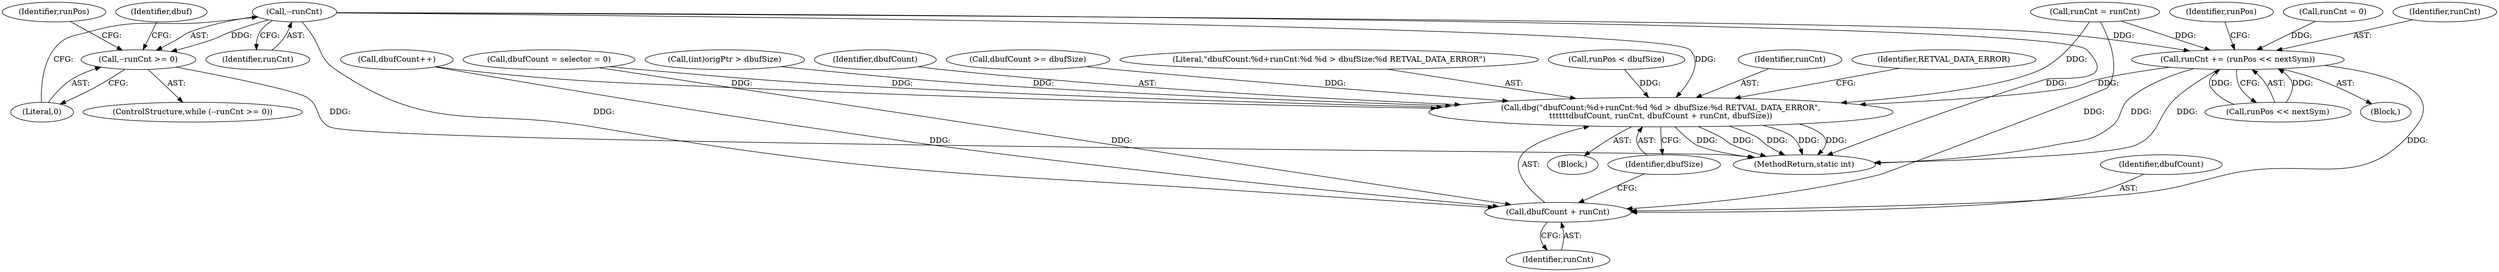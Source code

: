 digraph "1_busybox_0402cb32df015d9372578e3db27db47b33d5c7b0@del" {
"1000993" [label="(Call,--runCnt)"];
"1000933" [label="(Call,runCnt += (runPos << nextSym))"];
"1000946" [label="(Call,dbg(\"dbufCount:%d+runCnt:%d %d > dbufSize:%d RETVAL_DATA_ERROR\",\n\t\t\t\t\t\tdbufCount, runCnt, dbufCount + runCnt, dbufSize))"];
"1000950" [label="(Call,dbufCount + runCnt)"];
"1000992" [label="(Call,--runCnt >= 0)"];
"1000953" [label="(Identifier,dbufSize)"];
"1001051" [label="(Call,dbufCount++)"];
"1000735" [label="(Block,)"];
"1000921" [label="(Block,)"];
"1001005" [label="(Identifier,runPos)"];
"1000949" [label="(Identifier,runCnt)"];
"1000940" [label="(Identifier,runPos)"];
"1000930" [label="(Call,runCnt = 0)"];
"1000729" [label="(Call,dbufCount = selector = 0)"];
"1000994" [label="(Identifier,runCnt)"];
"1000933" [label="(Call,runCnt += (runPos << nextSym))"];
"1000995" [label="(Literal,0)"];
"1000935" [label="(Call,runPos << nextSym)"];
"1000955" [label="(Identifier,RETVAL_DATA_ERROR)"];
"1000991" [label="(ControlStructure,while (--runCnt >= 0))"];
"1000951" [label="(Identifier,dbufCount)"];
"1000946" [label="(Call,dbg(\"dbufCount:%d+runCnt:%d %d > dbufSize:%d RETVAL_DATA_ERROR\",\n\t\t\t\t\t\tdbufCount, runCnt, dbufCount + runCnt, dbufSize))"];
"1000934" [label="(Identifier,runCnt)"];
"1001173" [label="(MethodReturn,static int)"];
"1000259" [label="(Call,(int)origPtr > dbufSize)"];
"1000992" [label="(Call,--runCnt >= 0)"];
"1000952" [label="(Identifier,runCnt)"];
"1000998" [label="(Identifier,dbuf)"];
"1000948" [label="(Identifier,dbufCount)"];
"1001024" [label="(Call,dbufCount >= dbufSize)"];
"1000175" [label="(Call,runCnt = runCnt)"];
"1000993" [label="(Call,--runCnt)"];
"1000947" [label="(Literal,\"dbufCount:%d+runCnt:%d %d > dbufSize:%d RETVAL_DATA_ERROR\")"];
"1000939" [label="(Call,runPos < dbufSize)"];
"1000950" [label="(Call,dbufCount + runCnt)"];
"1000993" -> "1000992"  [label="AST: "];
"1000993" -> "1000994"  [label="CFG: "];
"1000994" -> "1000993"  [label="AST: "];
"1000995" -> "1000993"  [label="CFG: "];
"1000993" -> "1001173"  [label="DDG: "];
"1000993" -> "1000933"  [label="DDG: "];
"1000993" -> "1000946"  [label="DDG: "];
"1000993" -> "1000950"  [label="DDG: "];
"1000993" -> "1000992"  [label="DDG: "];
"1000933" -> "1000921"  [label="AST: "];
"1000933" -> "1000935"  [label="CFG: "];
"1000934" -> "1000933"  [label="AST: "];
"1000935" -> "1000933"  [label="AST: "];
"1000940" -> "1000933"  [label="CFG: "];
"1000933" -> "1001173"  [label="DDG: "];
"1000933" -> "1001173"  [label="DDG: "];
"1000935" -> "1000933"  [label="DDG: "];
"1000935" -> "1000933"  [label="DDG: "];
"1000175" -> "1000933"  [label="DDG: "];
"1000930" -> "1000933"  [label="DDG: "];
"1000933" -> "1000946"  [label="DDG: "];
"1000933" -> "1000950"  [label="DDG: "];
"1000946" -> "1000735"  [label="AST: "];
"1000946" -> "1000953"  [label="CFG: "];
"1000947" -> "1000946"  [label="AST: "];
"1000948" -> "1000946"  [label="AST: "];
"1000949" -> "1000946"  [label="AST: "];
"1000950" -> "1000946"  [label="AST: "];
"1000953" -> "1000946"  [label="AST: "];
"1000955" -> "1000946"  [label="CFG: "];
"1000946" -> "1001173"  [label="DDG: "];
"1000946" -> "1001173"  [label="DDG: "];
"1000946" -> "1001173"  [label="DDG: "];
"1000946" -> "1001173"  [label="DDG: "];
"1000946" -> "1001173"  [label="DDG: "];
"1000729" -> "1000946"  [label="DDG: "];
"1001051" -> "1000946"  [label="DDG: "];
"1000175" -> "1000946"  [label="DDG: "];
"1001024" -> "1000946"  [label="DDG: "];
"1000939" -> "1000946"  [label="DDG: "];
"1000259" -> "1000946"  [label="DDG: "];
"1000950" -> "1000952"  [label="CFG: "];
"1000951" -> "1000950"  [label="AST: "];
"1000952" -> "1000950"  [label="AST: "];
"1000953" -> "1000950"  [label="CFG: "];
"1000729" -> "1000950"  [label="DDG: "];
"1001051" -> "1000950"  [label="DDG: "];
"1000175" -> "1000950"  [label="DDG: "];
"1000992" -> "1000991"  [label="AST: "];
"1000992" -> "1000995"  [label="CFG: "];
"1000995" -> "1000992"  [label="AST: "];
"1000998" -> "1000992"  [label="CFG: "];
"1001005" -> "1000992"  [label="CFG: "];
"1000992" -> "1001173"  [label="DDG: "];
}
